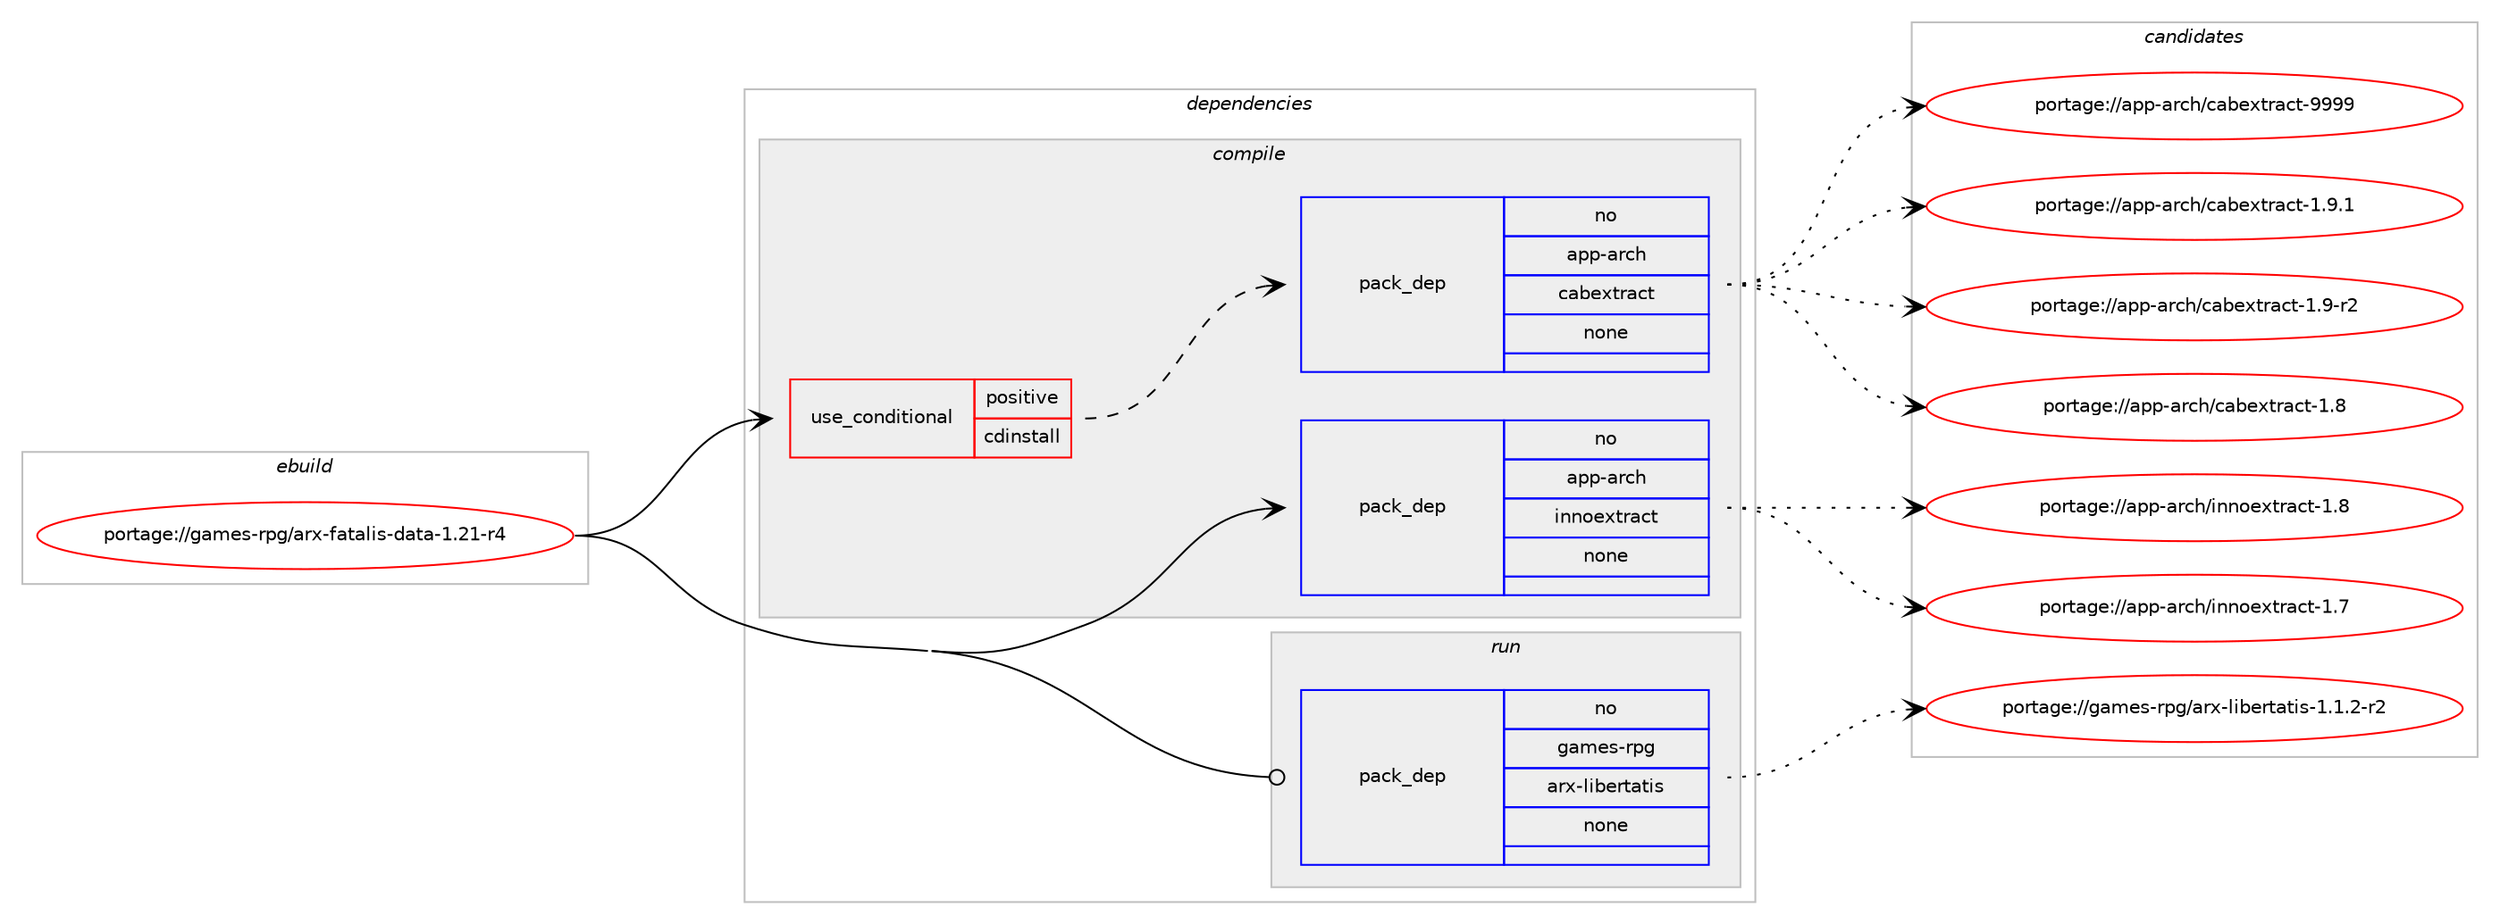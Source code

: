 digraph prolog {

# *************
# Graph options
# *************

newrank=true;
concentrate=true;
compound=true;
graph [rankdir=LR,fontname=Helvetica,fontsize=10,ranksep=1.5];#, ranksep=2.5, nodesep=0.2];
edge  [arrowhead=vee];
node  [fontname=Helvetica,fontsize=10];

# **********
# The ebuild
# **********

subgraph cluster_leftcol {
color=gray;
label=<<i>ebuild</i>>;
id [label="portage://games-rpg/arx-fatalis-data-1.21-r4", color=red, width=4, href="../games-rpg/arx-fatalis-data-1.21-r4.svg"];
}

# ****************
# The dependencies
# ****************

subgraph cluster_midcol {
color=gray;
label=<<i>dependencies</i>>;
subgraph cluster_compile {
fillcolor="#eeeeee";
style=filled;
label=<<i>compile</i>>;
subgraph cond58997 {
dependency283235 [label=<<TABLE BORDER="0" CELLBORDER="1" CELLSPACING="0" CELLPADDING="4"><TR><TD ROWSPAN="3" CELLPADDING="10">use_conditional</TD></TR><TR><TD>positive</TD></TR><TR><TD>cdinstall</TD></TR></TABLE>>, shape=none, color=red];
subgraph pack219833 {
dependency283236 [label=<<TABLE BORDER="0" CELLBORDER="1" CELLSPACING="0" CELLPADDING="4" WIDTH="220"><TR><TD ROWSPAN="6" CELLPADDING="30">pack_dep</TD></TR><TR><TD WIDTH="110">no</TD></TR><TR><TD>app-arch</TD></TR><TR><TD>cabextract</TD></TR><TR><TD>none</TD></TR><TR><TD></TD></TR></TABLE>>, shape=none, color=blue];
}
dependency283235:e -> dependency283236:w [weight=20,style="dashed",arrowhead="vee"];
}
id:e -> dependency283235:w [weight=20,style="solid",arrowhead="vee"];
subgraph pack219834 {
dependency283237 [label=<<TABLE BORDER="0" CELLBORDER="1" CELLSPACING="0" CELLPADDING="4" WIDTH="220"><TR><TD ROWSPAN="6" CELLPADDING="30">pack_dep</TD></TR><TR><TD WIDTH="110">no</TD></TR><TR><TD>app-arch</TD></TR><TR><TD>innoextract</TD></TR><TR><TD>none</TD></TR><TR><TD></TD></TR></TABLE>>, shape=none, color=blue];
}
id:e -> dependency283237:w [weight=20,style="solid",arrowhead="vee"];
}
subgraph cluster_compileandrun {
fillcolor="#eeeeee";
style=filled;
label=<<i>compile and run</i>>;
}
subgraph cluster_run {
fillcolor="#eeeeee";
style=filled;
label=<<i>run</i>>;
subgraph pack219835 {
dependency283238 [label=<<TABLE BORDER="0" CELLBORDER="1" CELLSPACING="0" CELLPADDING="4" WIDTH="220"><TR><TD ROWSPAN="6" CELLPADDING="30">pack_dep</TD></TR><TR><TD WIDTH="110">no</TD></TR><TR><TD>games-rpg</TD></TR><TR><TD>arx-libertatis</TD></TR><TR><TD>none</TD></TR><TR><TD></TD></TR></TABLE>>, shape=none, color=blue];
}
id:e -> dependency283238:w [weight=20,style="solid",arrowhead="odot"];
}
}

# **************
# The candidates
# **************

subgraph cluster_choices {
rank=same;
color=gray;
label=<<i>candidates</i>>;

subgraph choice219833 {
color=black;
nodesep=1;
choice971121124597114991044799979810112011611497991164557575757 [label="portage://app-arch/cabextract-9999", color=red, width=4,href="../app-arch/cabextract-9999.svg"];
choice97112112459711499104479997981011201161149799116454946574649 [label="portage://app-arch/cabextract-1.9.1", color=red, width=4,href="../app-arch/cabextract-1.9.1.svg"];
choice97112112459711499104479997981011201161149799116454946574511450 [label="portage://app-arch/cabextract-1.9-r2", color=red, width=4,href="../app-arch/cabextract-1.9-r2.svg"];
choice9711211245971149910447999798101120116114979911645494656 [label="portage://app-arch/cabextract-1.8", color=red, width=4,href="../app-arch/cabextract-1.8.svg"];
dependency283236:e -> choice971121124597114991044799979810112011611497991164557575757:w [style=dotted,weight="100"];
dependency283236:e -> choice97112112459711499104479997981011201161149799116454946574649:w [style=dotted,weight="100"];
dependency283236:e -> choice97112112459711499104479997981011201161149799116454946574511450:w [style=dotted,weight="100"];
dependency283236:e -> choice9711211245971149910447999798101120116114979911645494656:w [style=dotted,weight="100"];
}
subgraph choice219834 {
color=black;
nodesep=1;
choice9711211245971149910447105110110111101120116114979911645494656 [label="portage://app-arch/innoextract-1.8", color=red, width=4,href="../app-arch/innoextract-1.8.svg"];
choice9711211245971149910447105110110111101120116114979911645494655 [label="portage://app-arch/innoextract-1.7", color=red, width=4,href="../app-arch/innoextract-1.7.svg"];
dependency283237:e -> choice9711211245971149910447105110110111101120116114979911645494656:w [style=dotted,weight="100"];
dependency283237:e -> choice9711211245971149910447105110110111101120116114979911645494655:w [style=dotted,weight="100"];
}
subgraph choice219835 {
color=black;
nodesep=1;
choice103971091011154511411210347971141204510810598101114116971161051154549464946504511450 [label="portage://games-rpg/arx-libertatis-1.1.2-r2", color=red, width=4,href="../games-rpg/arx-libertatis-1.1.2-r2.svg"];
dependency283238:e -> choice103971091011154511411210347971141204510810598101114116971161051154549464946504511450:w [style=dotted,weight="100"];
}
}

}
